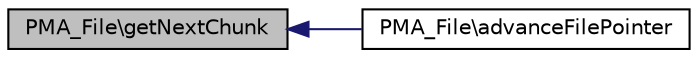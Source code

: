 digraph G
{
  edge [fontname="Helvetica",fontsize="10",labelfontname="Helvetica",labelfontsize="10"];
  node [fontname="Helvetica",fontsize="10",shape=record];
  rankdir="LR";
  Node1 [label="PMA_File\\getNextChunk",height=0.2,width=0.4,color="black", fillcolor="grey75", style="filled" fontcolor="black"];
  Node1 -> Node2 [dir="back",color="midnightblue",fontsize="10",style="solid",fontname="Helvetica"];
  Node2 [label="PMA_File\\advanceFilePointer",height=0.2,width=0.4,color="black", fillcolor="white", style="filled",URL="$classPMA__File.html#a04bbe14808d03bbbefa6da4b515ad0d0",tooltip="advances the file pointer in the file handle by $length bytes/chars"];
}
